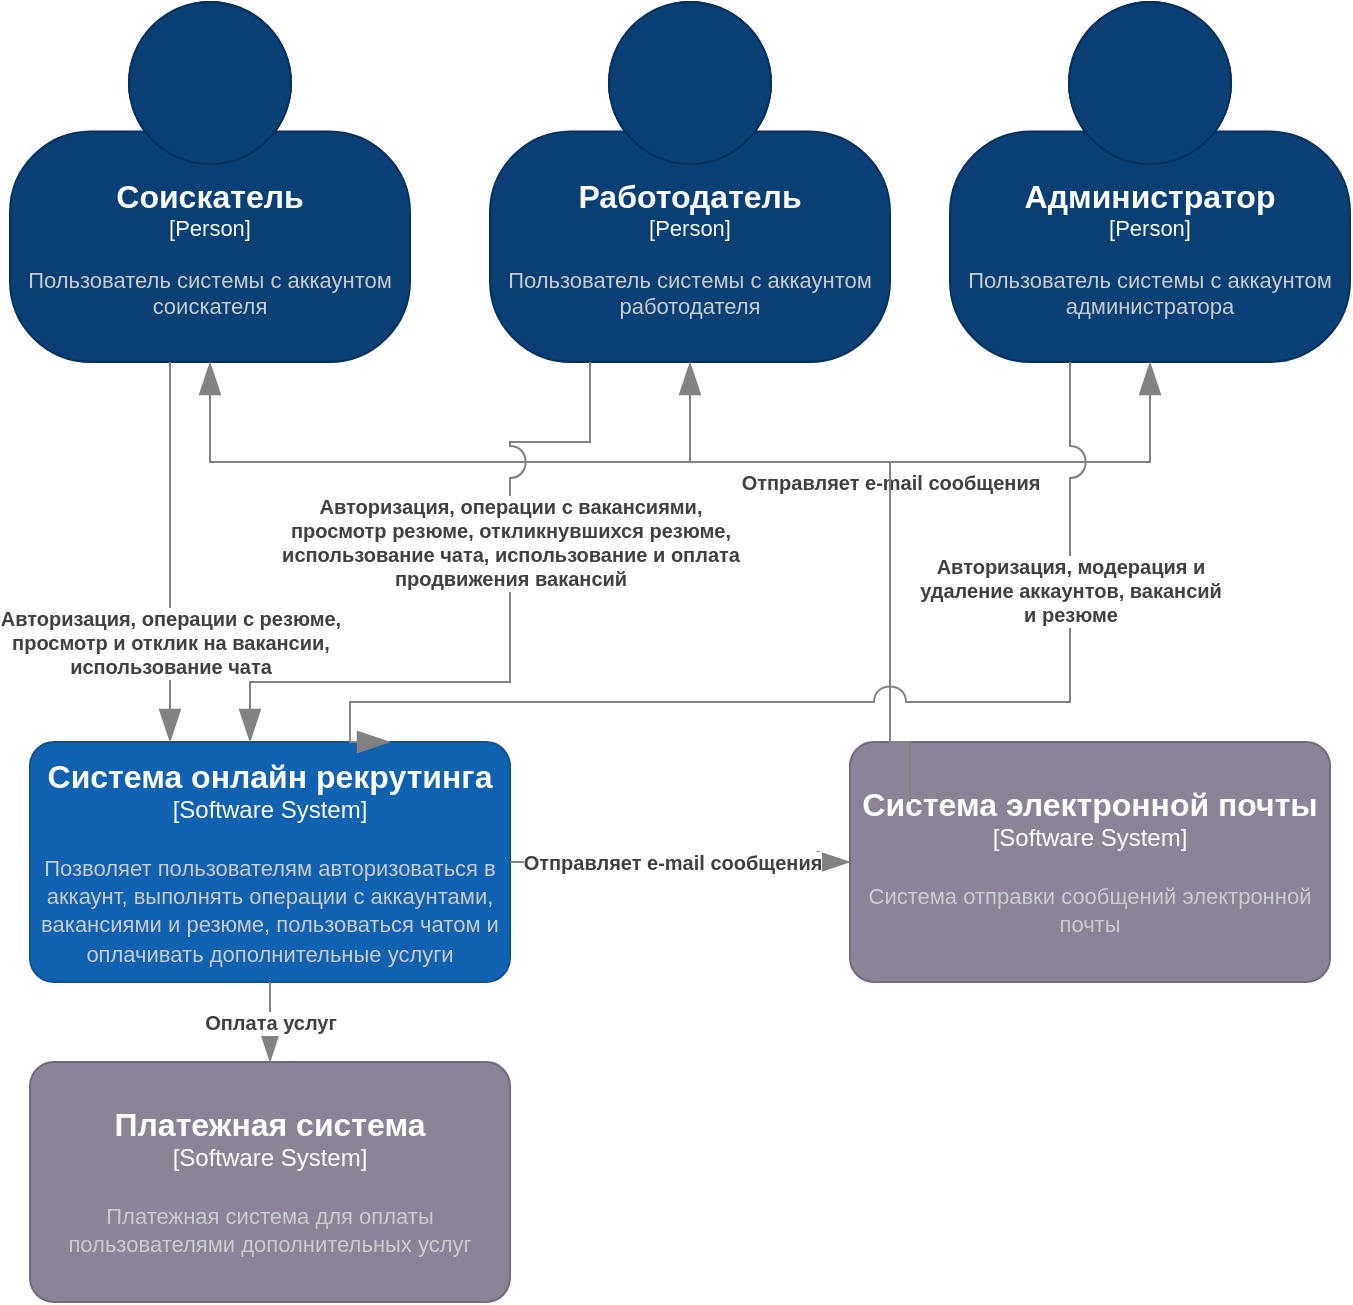 <mxfile version="24.2.5" type="device">
  <diagram name="Страница — 1" id="EqZSTqKpHymEDKDCD2ek">
    <mxGraphModel dx="1469" dy="639" grid="1" gridSize="10" guides="1" tooltips="1" connect="1" arrows="1" fold="1" page="1" pageScale="1" pageWidth="827" pageHeight="1169" math="0" shadow="0">
      <root>
        <mxCell id="0" />
        <mxCell id="1" parent="0" />
        <object placeholders="1" c4Name="Соискатель" c4Type="Person" c4Description="Пользователь системы с аккаунтом соискателя" label="&lt;font style=&quot;font-size: 16px&quot;&gt;&lt;b&gt;%c4Name%&lt;/b&gt;&lt;/font&gt;&lt;div&gt;[%c4Type%]&lt;/div&gt;&lt;br&gt;&lt;div&gt;&lt;font style=&quot;font-size: 11px&quot;&gt;&lt;font color=&quot;#cccccc&quot;&gt;%c4Description%&lt;/font&gt;&lt;/div&gt;" id="EQyOX5A18hyQ3Idw7-Ss-1">
          <mxCell style="html=1;fontSize=11;dashed=0;whiteSpace=wrap;fillColor=#083F75;strokeColor=#06315C;fontColor=#ffffff;shape=mxgraph.c4.person2;align=center;metaEdit=1;points=[[0.5,0,0],[1,0.5,0],[1,0.75,0],[0.75,1,0],[0.5,1,0],[0.25,1,0],[0,0.75,0],[0,0.5,0]];resizable=0;" vertex="1" parent="1">
            <mxGeometry x="110" y="50" width="200" height="180" as="geometry" />
          </mxCell>
        </object>
        <object placeholders="1" c4Name="Система онлайн рекрутинга" c4Type="Software System" c4Description="Позволяет пользователям авторизоваться в аккаунт, выполнять операции с аккаунтами, вакансиями и резюме, пользоваться чатом и оплачивать дополнительные услуги" label="&lt;font style=&quot;font-size: 16px&quot;&gt;&lt;b&gt;%c4Name%&lt;/b&gt;&lt;/font&gt;&lt;div&gt;[%c4Type%]&lt;/div&gt;&lt;br&gt;&lt;div&gt;&lt;font style=&quot;font-size: 11px&quot;&gt;&lt;font color=&quot;#cccccc&quot;&gt;%c4Description%&lt;/font&gt;&lt;/div&gt;" id="EQyOX5A18hyQ3Idw7-Ss-2">
          <mxCell style="rounded=1;whiteSpace=wrap;html=1;labelBackgroundColor=none;fillColor=#1061B0;fontColor=#ffffff;align=center;arcSize=10;strokeColor=#0D5091;metaEdit=1;resizable=0;points=[[0.25,0,0],[0.5,0,0],[0.75,0,0],[1,0.25,0],[1,0.5,0],[1,0.75,0],[0.75,1,0],[0.5,1,0],[0.25,1,0],[0,0.75,0],[0,0.5,0],[0,0.25,0]];" vertex="1" parent="1">
            <mxGeometry x="120" y="420" width="240" height="120" as="geometry" />
          </mxCell>
        </object>
        <object placeholders="1" c4Name="Работодатель" c4Type="Person" c4Description="Пользователь системы с аккаунтом работодателя" label="&lt;font style=&quot;font-size: 16px&quot;&gt;&lt;b&gt;%c4Name%&lt;/b&gt;&lt;/font&gt;&lt;div&gt;[%c4Type%]&lt;/div&gt;&lt;br&gt;&lt;div&gt;&lt;font style=&quot;font-size: 11px&quot;&gt;&lt;font color=&quot;#cccccc&quot;&gt;%c4Description%&lt;/font&gt;&lt;/div&gt;" id="EQyOX5A18hyQ3Idw7-Ss-6">
          <mxCell style="html=1;fontSize=11;dashed=0;whiteSpace=wrap;fillColor=#083F75;strokeColor=#06315C;fontColor=#ffffff;shape=mxgraph.c4.person2;align=center;metaEdit=1;points=[[0.5,0,0],[1,0.5,0],[1,0.75,0],[0.75,1,0],[0.5,1,0],[0.25,1,0],[0,0.75,0],[0,0.5,0]];resizable=0;" vertex="1" parent="1">
            <mxGeometry x="350" y="50" width="200" height="180" as="geometry" />
          </mxCell>
        </object>
        <object placeholders="1" c4Name="Администратор" c4Type="Person" c4Description="Пользователь системы с аккаунтом администратора" label="&lt;font style=&quot;font-size: 16px&quot;&gt;&lt;b&gt;%c4Name%&lt;/b&gt;&lt;/font&gt;&lt;div&gt;[%c4Type%]&lt;/div&gt;&lt;br&gt;&lt;div&gt;&lt;font style=&quot;font-size: 11px&quot;&gt;&lt;font color=&quot;#cccccc&quot;&gt;%c4Description%&lt;/font&gt;&lt;/div&gt;" id="EQyOX5A18hyQ3Idw7-Ss-7">
          <mxCell style="html=1;fontSize=11;dashed=0;whiteSpace=wrap;fillColor=#083F75;strokeColor=#06315C;fontColor=#ffffff;shape=mxgraph.c4.person2;align=center;metaEdit=1;points=[[0.5,0,0],[1,0.5,0],[1,0.75,0],[0.75,1,0],[0.5,1,0],[0.25,1,0],[0,0.75,0],[0,0.5,0]];resizable=0;" vertex="1" parent="1">
            <mxGeometry x="580" y="50" width="200" height="180" as="geometry" />
          </mxCell>
        </object>
        <object placeholders="1" c4Name="Система электронной почты" c4Type="Software System" c4Description="Система отправки сообщений электронной почты" label="&lt;font style=&quot;font-size: 16px&quot;&gt;&lt;b&gt;%c4Name%&lt;/b&gt;&lt;/font&gt;&lt;div&gt;[%c4Type%]&lt;/div&gt;&lt;br&gt;&lt;div&gt;&lt;font style=&quot;font-size: 11px&quot;&gt;&lt;font color=&quot;#cccccc&quot;&gt;%c4Description%&lt;/font&gt;&lt;/div&gt;" id="EQyOX5A18hyQ3Idw7-Ss-8">
          <mxCell style="rounded=1;whiteSpace=wrap;html=1;labelBackgroundColor=none;fillColor=#8C8496;fontColor=#ffffff;align=center;arcSize=10;strokeColor=#736782;metaEdit=1;resizable=0;points=[[0.25,0,0],[0.5,0,0],[0.75,0,0],[1,0.25,0],[1,0.5,0],[1,0.75,0],[0.75,1,0],[0.5,1,0],[0.25,1,0],[0,0.75,0],[0,0.5,0],[0,0.25,0]];" vertex="1" parent="1">
            <mxGeometry x="530" y="420" width="240" height="120" as="geometry" />
          </mxCell>
        </object>
        <object placeholders="1" c4Type="Relationship" c4Description="Отправляет e-mail сообщения" label="&lt;div style=&quot;text-align: left&quot;&gt;&lt;div style=&quot;text-align: center&quot;&gt;&lt;b&gt;%c4Description%&lt;/b&gt;&lt;/div&gt;" id="EQyOX5A18hyQ3Idw7-Ss-9">
          <mxCell style="endArrow=blockThin;html=1;fontSize=10;fontColor=#404040;strokeWidth=1;endFill=1;strokeColor=#828282;elbow=vertical;metaEdit=1;endSize=14;startSize=14;jumpStyle=arc;jumpSize=16;rounded=0;edgeStyle=orthogonalEdgeStyle;" edge="1" parent="1" source="EQyOX5A18hyQ3Idw7-Ss-8" target="EQyOX5A18hyQ3Idw7-Ss-1">
            <mxGeometry x="-0.509" width="240" relative="1" as="geometry">
              <mxPoint x="250" y="300" as="sourcePoint" />
              <mxPoint x="490" y="300" as="targetPoint" />
              <Array as="points">
                <mxPoint x="550" y="280" />
                <mxPoint x="210" y="280" />
              </Array>
              <mxPoint as="offset" />
            </mxGeometry>
          </mxCell>
        </object>
        <object placeholders="1" c4Type="Relationship" c4Description="" label="&lt;div style=&quot;text-align: left&quot;&gt;&lt;div style=&quot;text-align: center&quot;&gt;&lt;b&gt;%c4Description%&lt;/b&gt;&lt;/div&gt;" id="EQyOX5A18hyQ3Idw7-Ss-10">
          <mxCell style="endArrow=blockThin;html=1;fontSize=10;fontColor=#404040;strokeWidth=1;endFill=1;strokeColor=#828282;elbow=vertical;metaEdit=1;endSize=14;startSize=14;jumpStyle=arc;jumpSize=16;rounded=0;edgeStyle=orthogonalEdgeStyle;" edge="1" parent="1" source="EQyOX5A18hyQ3Idw7-Ss-8" target="EQyOX5A18hyQ3Idw7-Ss-6">
            <mxGeometry x="-0.241" width="240" relative="1" as="geometry">
              <mxPoint x="250" y="300" as="sourcePoint" />
              <mxPoint x="490" y="300" as="targetPoint" />
              <Array as="points">
                <mxPoint x="550" y="280" />
                <mxPoint x="450" y="280" />
              </Array>
              <mxPoint as="offset" />
            </mxGeometry>
          </mxCell>
        </object>
        <object placeholders="1" c4Type="Relationship" c4Description="Отправляет e-mail сообщения" label="&lt;div style=&quot;text-align: left&quot;&gt;&lt;div style=&quot;text-align: center&quot;&gt;&lt;b&gt;%c4Description%&lt;/b&gt;&lt;/div&gt;" id="EQyOX5A18hyQ3Idw7-Ss-13">
          <mxCell style="endArrow=blockThin;html=1;fontSize=10;fontColor=#404040;strokeWidth=1;endFill=1;strokeColor=#828282;elbow=vertical;metaEdit=1;endSize=14;startSize=14;jumpStyle=arc;jumpSize=16;rounded=0;edgeStyle=orthogonalEdgeStyle;exitX=1;exitY=0.5;exitDx=0;exitDy=0;exitPerimeter=0;" edge="1" parent="1" source="EQyOX5A18hyQ3Idw7-Ss-2" target="EQyOX5A18hyQ3Idw7-Ss-8">
            <mxGeometry x="-0.053" width="240" relative="1" as="geometry">
              <mxPoint x="250" y="300" as="sourcePoint" />
              <mxPoint x="490" y="300" as="targetPoint" />
              <mxPoint as="offset" />
            </mxGeometry>
          </mxCell>
        </object>
        <object placeholders="1" c4Type="Relationship" id="EQyOX5A18hyQ3Idw7-Ss-14">
          <mxCell style="endArrow=blockThin;html=1;fontSize=10;fontColor=#404040;strokeWidth=1;endFill=1;strokeColor=#828282;elbow=vertical;metaEdit=1;endSize=14;startSize=14;jumpStyle=arc;jumpSize=16;rounded=0;edgeStyle=orthogonalEdgeStyle;exitX=0.125;exitY=0.25;exitDx=0;exitDy=0;exitPerimeter=0;" edge="1" parent="1" source="EQyOX5A18hyQ3Idw7-Ss-8" target="EQyOX5A18hyQ3Idw7-Ss-7">
            <mxGeometry width="240" relative="1" as="geometry">
              <mxPoint x="390" y="360" as="sourcePoint" />
              <mxPoint x="630" y="360" as="targetPoint" />
              <Array as="points">
                <mxPoint x="560" y="420" />
                <mxPoint x="550" y="420" />
                <mxPoint x="550" y="280" />
                <mxPoint x="680" y="280" />
              </Array>
            </mxGeometry>
          </mxCell>
        </object>
        <object placeholders="1" c4Type="Relationship" c4Description="Авторизация, операции с резюме,&#xa;просмотр и отклик на вакансии,&#xa;использование чата" label="&lt;div style=&quot;text-align: left&quot;&gt;&lt;div style=&quot;text-align: center&quot;&gt;&lt;b&gt;%c4Description%&lt;/b&gt;&lt;/div&gt;" id="EQyOX5A18hyQ3Idw7-Ss-15">
          <mxCell style="endArrow=blockThin;html=1;fontSize=10;fontColor=#404040;strokeWidth=1;endFill=1;strokeColor=#828282;elbow=vertical;metaEdit=1;endSize=14;startSize=14;jumpStyle=arc;jumpSize=16;rounded=0;edgeStyle=orthogonalEdgeStyle;" edge="1" parent="1" source="EQyOX5A18hyQ3Idw7-Ss-1" target="EQyOX5A18hyQ3Idw7-Ss-2">
            <mxGeometry x="0.474" width="240" relative="1" as="geometry">
              <mxPoint x="-20" y="320" as="sourcePoint" />
              <mxPoint x="220" y="320" as="targetPoint" />
              <Array as="points">
                <mxPoint x="190" y="380" />
                <mxPoint x="190" y="380" />
              </Array>
              <mxPoint as="offset" />
            </mxGeometry>
          </mxCell>
        </object>
        <object placeholders="1" c4Type="Relationship" c4Description="Авторизация, операции с вакансиями,&#xa;просмотр резюме, откликнувшихся резюме,&#xa;использование чата, использование и оплата&#xa;продвижения вакансий" label="&lt;div style=&quot;text-align: left&quot;&gt;&lt;div style=&quot;text-align: center&quot;&gt;&lt;b&gt;%c4Description%&lt;/b&gt;&lt;/div&gt;" id="EQyOX5A18hyQ3Idw7-Ss-16">
          <mxCell style="endArrow=blockThin;html=1;fontSize=10;fontColor=#404040;strokeWidth=1;endFill=1;strokeColor=#828282;elbow=vertical;metaEdit=1;endSize=14;startSize=14;jumpStyle=arc;jumpSize=16;rounded=0;edgeStyle=orthogonalEdgeStyle;exitX=0.25;exitY=1;exitDx=0;exitDy=0;exitPerimeter=0;" edge="1" parent="1" source="EQyOX5A18hyQ3Idw7-Ss-6" target="EQyOX5A18hyQ3Idw7-Ss-2">
            <mxGeometry x="-0.278" width="240" relative="1" as="geometry">
              <mxPoint x="400" y="200" as="sourcePoint" />
              <mxPoint x="640" y="200" as="targetPoint" />
              <Array as="points">
                <mxPoint x="400" y="270" />
                <mxPoint x="360" y="270" />
                <mxPoint x="360" y="390" />
                <mxPoint x="230" y="390" />
              </Array>
              <mxPoint as="offset" />
            </mxGeometry>
          </mxCell>
        </object>
        <object placeholders="1" c4Type="Relationship" c4Description="Авторизация, модерация и &#xa;удаление аккаунтов, вакансий&#xa;и резюме" label="&lt;div style=&quot;text-align: left&quot;&gt;&lt;div style=&quot;text-align: center&quot;&gt;&lt;b&gt;%c4Description%&lt;/b&gt;&lt;/div&gt;" id="EQyOX5A18hyQ3Idw7-Ss-17">
          <mxCell style="endArrow=blockThin;html=1;fontSize=10;fontColor=#404040;strokeWidth=1;endFill=1;strokeColor=#828282;elbow=vertical;metaEdit=1;endSize=14;startSize=14;jumpStyle=arc;jumpSize=16;rounded=0;edgeStyle=orthogonalEdgeStyle;entryX=0.75;entryY=0;entryDx=0;entryDy=0;entryPerimeter=0;" edge="1" parent="1" source="EQyOX5A18hyQ3Idw7-Ss-7" target="EQyOX5A18hyQ3Idw7-Ss-2">
            <mxGeometry x="-0.6" width="240" relative="1" as="geometry">
              <mxPoint x="580" y="360" as="sourcePoint" />
              <mxPoint x="820" y="360" as="targetPoint" />
              <Array as="points">
                <mxPoint x="640" y="400" />
                <mxPoint x="280" y="400" />
              </Array>
              <mxPoint as="offset" />
            </mxGeometry>
          </mxCell>
        </object>
        <object placeholders="1" c4Name="Платежная система" c4Type="Software System" c4Description="Платежная система для оплаты пользователями дополнительных услуг" label="&lt;font style=&quot;font-size: 16px&quot;&gt;&lt;b&gt;%c4Name%&lt;/b&gt;&lt;/font&gt;&lt;div&gt;[%c4Type%]&lt;/div&gt;&lt;br&gt;&lt;div&gt;&lt;font style=&quot;font-size: 11px&quot;&gt;&lt;font color=&quot;#cccccc&quot;&gt;%c4Description%&lt;/font&gt;&lt;/div&gt;" id="EQyOX5A18hyQ3Idw7-Ss-18">
          <mxCell style="rounded=1;whiteSpace=wrap;html=1;labelBackgroundColor=none;fillColor=#8C8496;fontColor=#ffffff;align=center;arcSize=10;strokeColor=#736782;metaEdit=1;resizable=0;points=[[0.25,0,0],[0.5,0,0],[0.75,0,0],[1,0.25,0],[1,0.5,0],[1,0.75,0],[0.75,1,0],[0.5,1,0],[0.25,1,0],[0,0.75,0],[0,0.5,0],[0,0.25,0]];" vertex="1" parent="1">
            <mxGeometry x="120" y="580" width="240" height="120" as="geometry" />
          </mxCell>
        </object>
        <object placeholders="1" c4Type="Relationship" c4Description="Оплата услуг" label="&lt;div style=&quot;text-align: left&quot;&gt;&lt;div style=&quot;text-align: center&quot;&gt;&lt;b&gt;%c4Description%&lt;/b&gt;&lt;/div&gt;" id="EQyOX5A18hyQ3Idw7-Ss-19">
          <mxCell style="endArrow=blockThin;html=1;fontSize=10;fontColor=#404040;strokeWidth=1;endFill=1;strokeColor=#828282;elbow=vertical;metaEdit=1;endSize=14;startSize=14;jumpStyle=arc;jumpSize=16;rounded=0;edgeStyle=orthogonalEdgeStyle;" edge="1" parent="1" source="EQyOX5A18hyQ3Idw7-Ss-2" target="EQyOX5A18hyQ3Idw7-Ss-18">
            <mxGeometry width="240" relative="1" as="geometry">
              <mxPoint x="40" y="560" as="sourcePoint" />
              <mxPoint x="280" y="560" as="targetPoint" />
              <Array as="points">
                <mxPoint x="220" y="580" />
                <mxPoint x="220" y="580" />
              </Array>
            </mxGeometry>
          </mxCell>
        </object>
      </root>
    </mxGraphModel>
  </diagram>
</mxfile>
